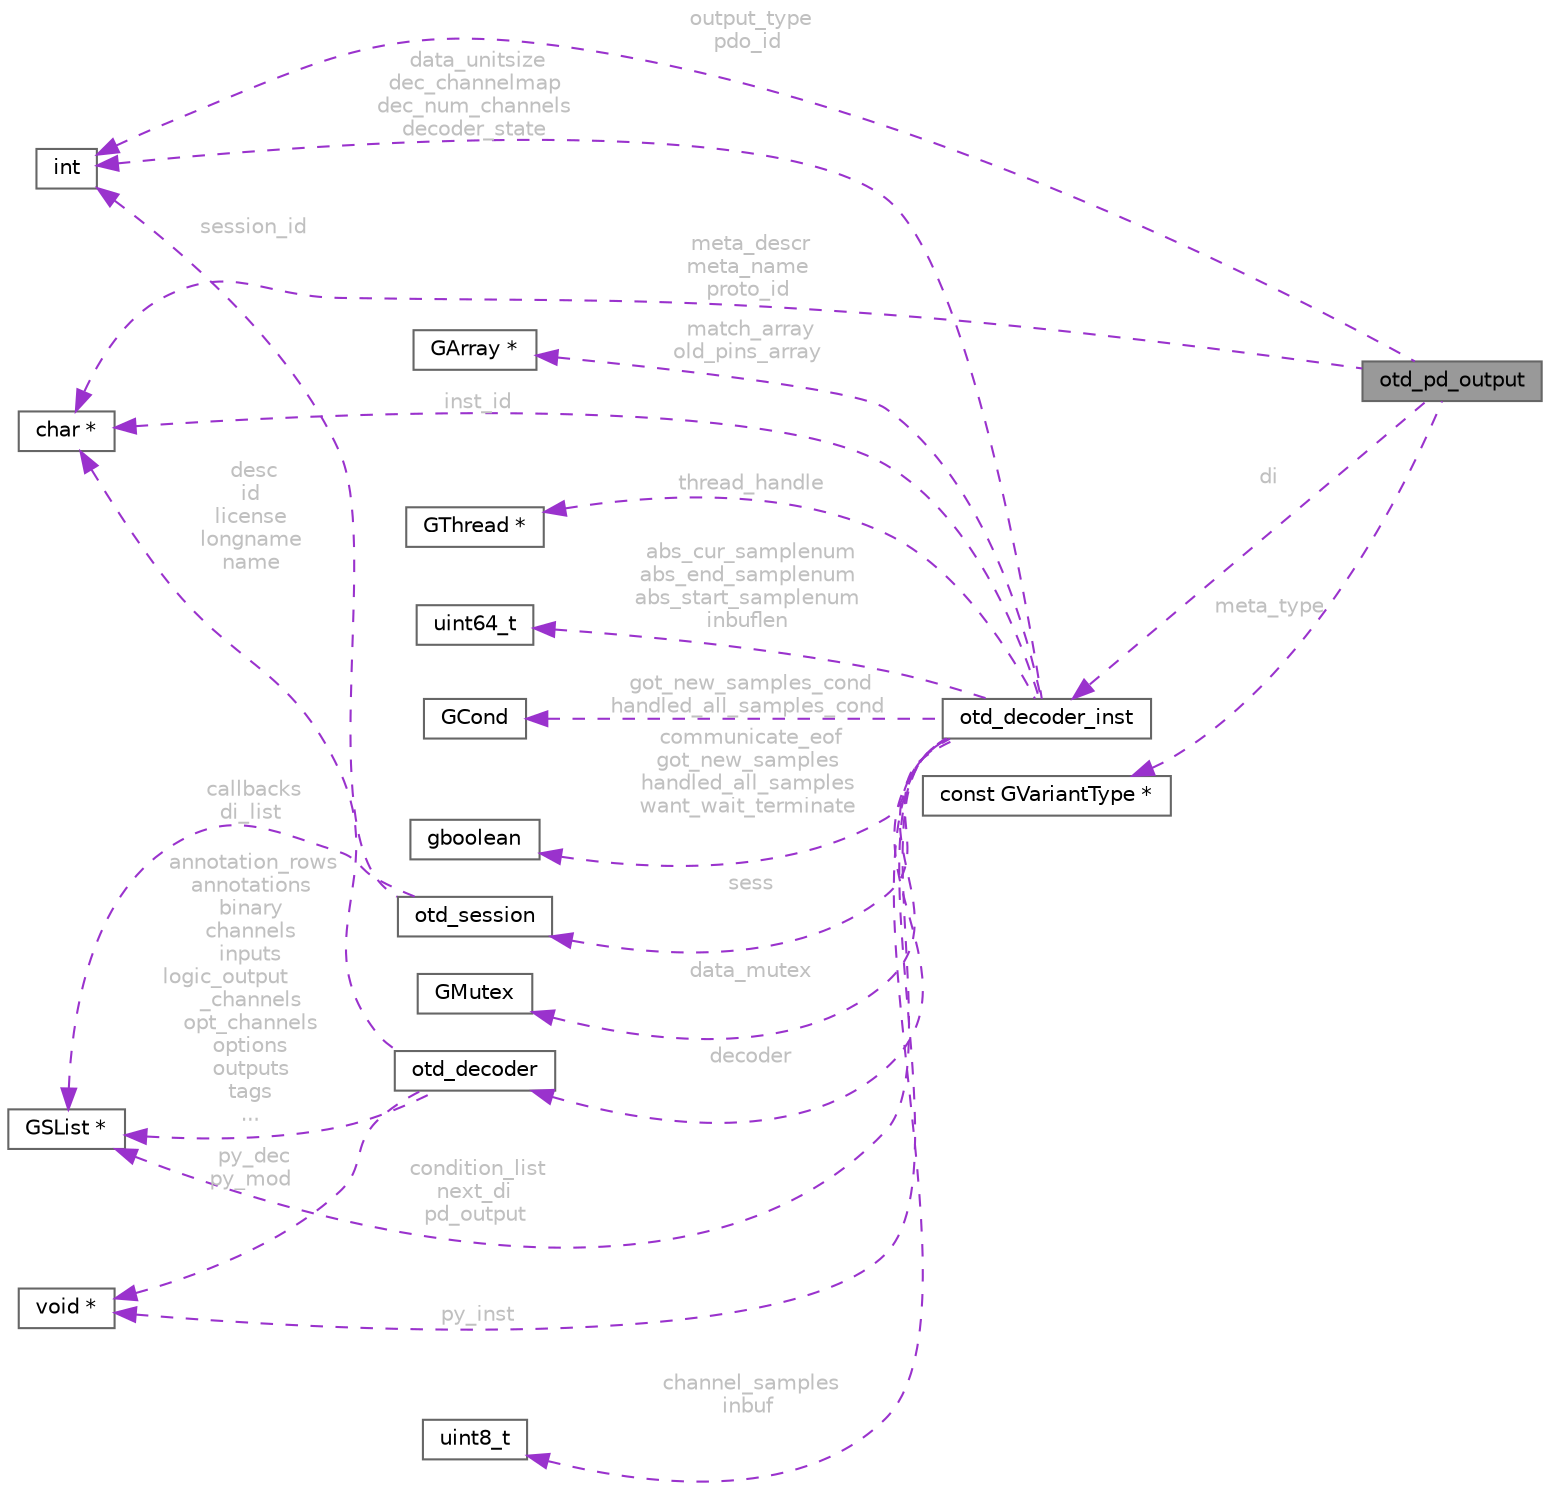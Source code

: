 digraph "otd_pd_output"
{
 // LATEX_PDF_SIZE
  bgcolor="transparent";
  edge [fontname=Helvetica,fontsize=10,labelfontname=Helvetica,labelfontsize=10];
  node [fontname=Helvetica,fontsize=10,shape=box,height=0.2,width=0.4];
  rankdir="LR";
  Node1 [id="Node000001",label="otd_pd_output",height=0.2,width=0.4,color="gray40", fillcolor="grey60", style="filled", fontcolor="black",tooltip=" "];
  Node2 -> Node1 [id="edge1_Node000001_Node000002",dir="back",color="darkorchid3",style="dashed",tooltip=" ",label=" output_type\npdo_id",fontcolor="grey" ];
  Node2 [id="Node000002",label="int",height=0.2,width=0.4,color="gray40", fillcolor="white", style="filled",tooltip=" "];
  Node3 -> Node1 [id="edge2_Node000001_Node000003",dir="back",color="darkorchid3",style="dashed",tooltip=" ",label=" di",fontcolor="grey" ];
  Node3 [id="Node000003",label="otd_decoder_inst",height=0.2,width=0.4,color="gray40", fillcolor="white", style="filled",URL="$a00113.html",tooltip=" "];
  Node4 -> Node3 [id="edge3_Node000003_Node000004",dir="back",color="darkorchid3",style="dashed",tooltip=" ",label=" decoder",fontcolor="grey" ];
  Node4 [id="Node000004",label="otd_decoder",height=0.2,width=0.4,color="gray40", fillcolor="white", style="filled",URL="$a00093.html",tooltip=" "];
  Node5 -> Node4 [id="edge4_Node000004_Node000005",dir="back",color="darkorchid3",style="dashed",tooltip=" ",label=" desc\nid\nlicense\nlongname\nname",fontcolor="grey" ];
  Node5 [id="Node000005",label="char *",height=0.2,width=0.4,color="gray40", fillcolor="white", style="filled",tooltip=" "];
  Node6 -> Node4 [id="edge5_Node000004_Node000006",dir="back",color="darkorchid3",style="dashed",tooltip=" ",label=" annotation_rows\nannotations\nbinary\nchannels\ninputs\nlogic_output\l_channels\nopt_channels\noptions\noutputs\ntags\n...",fontcolor="grey" ];
  Node6 [id="Node000006",label="GSList *",height=0.2,width=0.4,color="gray40", fillcolor="white", style="filled",tooltip=" "];
  Node7 -> Node4 [id="edge6_Node000004_Node000007",dir="back",color="darkorchid3",style="dashed",tooltip=" ",label=" py_dec\npy_mod",fontcolor="grey" ];
  Node7 [id="Node000007",label="void *",height=0.2,width=0.4,color="gray40", fillcolor="white", style="filled",tooltip=" "];
  Node8 -> Node3 [id="edge7_Node000003_Node000008",dir="back",color="darkorchid3",style="dashed",tooltip=" ",label=" sess",fontcolor="grey" ];
  Node8 [id="Node000008",label="otd_session",height=0.2,width=0.4,color="gray40", fillcolor="white", style="filled",URL="$a00165.html",tooltip=" "];
  Node2 -> Node8 [id="edge8_Node000008_Node000002",dir="back",color="darkorchid3",style="dashed",tooltip=" ",label=" session_id",fontcolor="grey" ];
  Node6 -> Node8 [id="edge9_Node000008_Node000006",dir="back",color="darkorchid3",style="dashed",tooltip=" ",label=" callbacks\ndi_list",fontcolor="grey" ];
  Node7 -> Node3 [id="edge10_Node000003_Node000007",dir="back",color="darkorchid3",style="dashed",tooltip=" ",label=" py_inst",fontcolor="grey" ];
  Node5 -> Node3 [id="edge11_Node000003_Node000005",dir="back",color="darkorchid3",style="dashed",tooltip=" ",label=" inst_id",fontcolor="grey" ];
  Node6 -> Node3 [id="edge12_Node000003_Node000006",dir="back",color="darkorchid3",style="dashed",tooltip=" ",label=" condition_list\nnext_di\npd_output",fontcolor="grey" ];
  Node2 -> Node3 [id="edge13_Node000003_Node000002",dir="back",color="darkorchid3",style="dashed",tooltip=" ",label=" data_unitsize\ndec_channelmap\ndec_num_channels\ndecoder_state",fontcolor="grey" ];
  Node9 -> Node3 [id="edge14_Node000003_Node000009",dir="back",color="darkorchid3",style="dashed",tooltip=" ",label=" channel_samples\ninbuf",fontcolor="grey" ];
  Node9 [id="Node000009",label="uint8_t",height=0.2,width=0.4,color="gray40", fillcolor="white", style="filled",tooltip=" "];
  Node10 -> Node3 [id="edge15_Node000003_Node000010",dir="back",color="darkorchid3",style="dashed",tooltip=" ",label=" match_array\nold_pins_array",fontcolor="grey" ];
  Node10 [id="Node000010",label="GArray *",height=0.2,width=0.4,color="gray40", fillcolor="white", style="filled",tooltip=" "];
  Node11 -> Node3 [id="edge16_Node000003_Node000011",dir="back",color="darkorchid3",style="dashed",tooltip=" ",label=" abs_cur_samplenum\nabs_end_samplenum\nabs_start_samplenum\ninbuflen",fontcolor="grey" ];
  Node11 [id="Node000011",label="uint64_t",height=0.2,width=0.4,color="gray40", fillcolor="white", style="filled",tooltip=" "];
  Node12 -> Node3 [id="edge17_Node000003_Node000012",dir="back",color="darkorchid3",style="dashed",tooltip=" ",label=" thread_handle",fontcolor="grey" ];
  Node12 [id="Node000012",label="GThread *",height=0.2,width=0.4,color="gray40", fillcolor="white", style="filled",tooltip=" "];
  Node13 -> Node3 [id="edge18_Node000003_Node000013",dir="back",color="darkorchid3",style="dashed",tooltip=" ",label=" communicate_eof\ngot_new_samples\nhandled_all_samples\nwant_wait_terminate",fontcolor="grey" ];
  Node13 [id="Node000013",label="gboolean",height=0.2,width=0.4,color="gray40", fillcolor="white", style="filled",tooltip=" "];
  Node14 -> Node3 [id="edge19_Node000003_Node000014",dir="back",color="darkorchid3",style="dashed",tooltip=" ",label=" got_new_samples_cond\nhandled_all_samples_cond",fontcolor="grey" ];
  Node14 [id="Node000014",label="GCond",height=0.2,width=0.4,color="gray40", fillcolor="white", style="filled",tooltip=" "];
  Node15 -> Node3 [id="edge20_Node000003_Node000015",dir="back",color="darkorchid3",style="dashed",tooltip=" ",label=" data_mutex",fontcolor="grey" ];
  Node15 [id="Node000015",label="GMutex",height=0.2,width=0.4,color="gray40", fillcolor="white", style="filled",tooltip=" "];
  Node5 -> Node1 [id="edge21_Node000001_Node000005",dir="back",color="darkorchid3",style="dashed",tooltip=" ",label=" meta_descr\nmeta_name\nproto_id",fontcolor="grey" ];
  Node16 -> Node1 [id="edge22_Node000001_Node000016",dir="back",color="darkorchid3",style="dashed",tooltip=" ",label=" meta_type",fontcolor="grey" ];
  Node16 [id="Node000016",label="const GVariantType *",height=0.2,width=0.4,color="gray40", fillcolor="white", style="filled",tooltip=" "];
}

